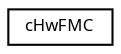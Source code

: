 digraph "Graphical Class Hierarchy"
{
  edge [fontname="Sans",fontsize="8",labelfontname="Sans",labelfontsize="8"];
  node [fontname="Sans",fontsize="8",shape=record];
  rankdir="LR";
  Node1 [label="cHwFMC",height=0.2,width=0.4,color="black", fillcolor="white", style="filled",URL="$classc_hw_f_m_c.html"];
}
